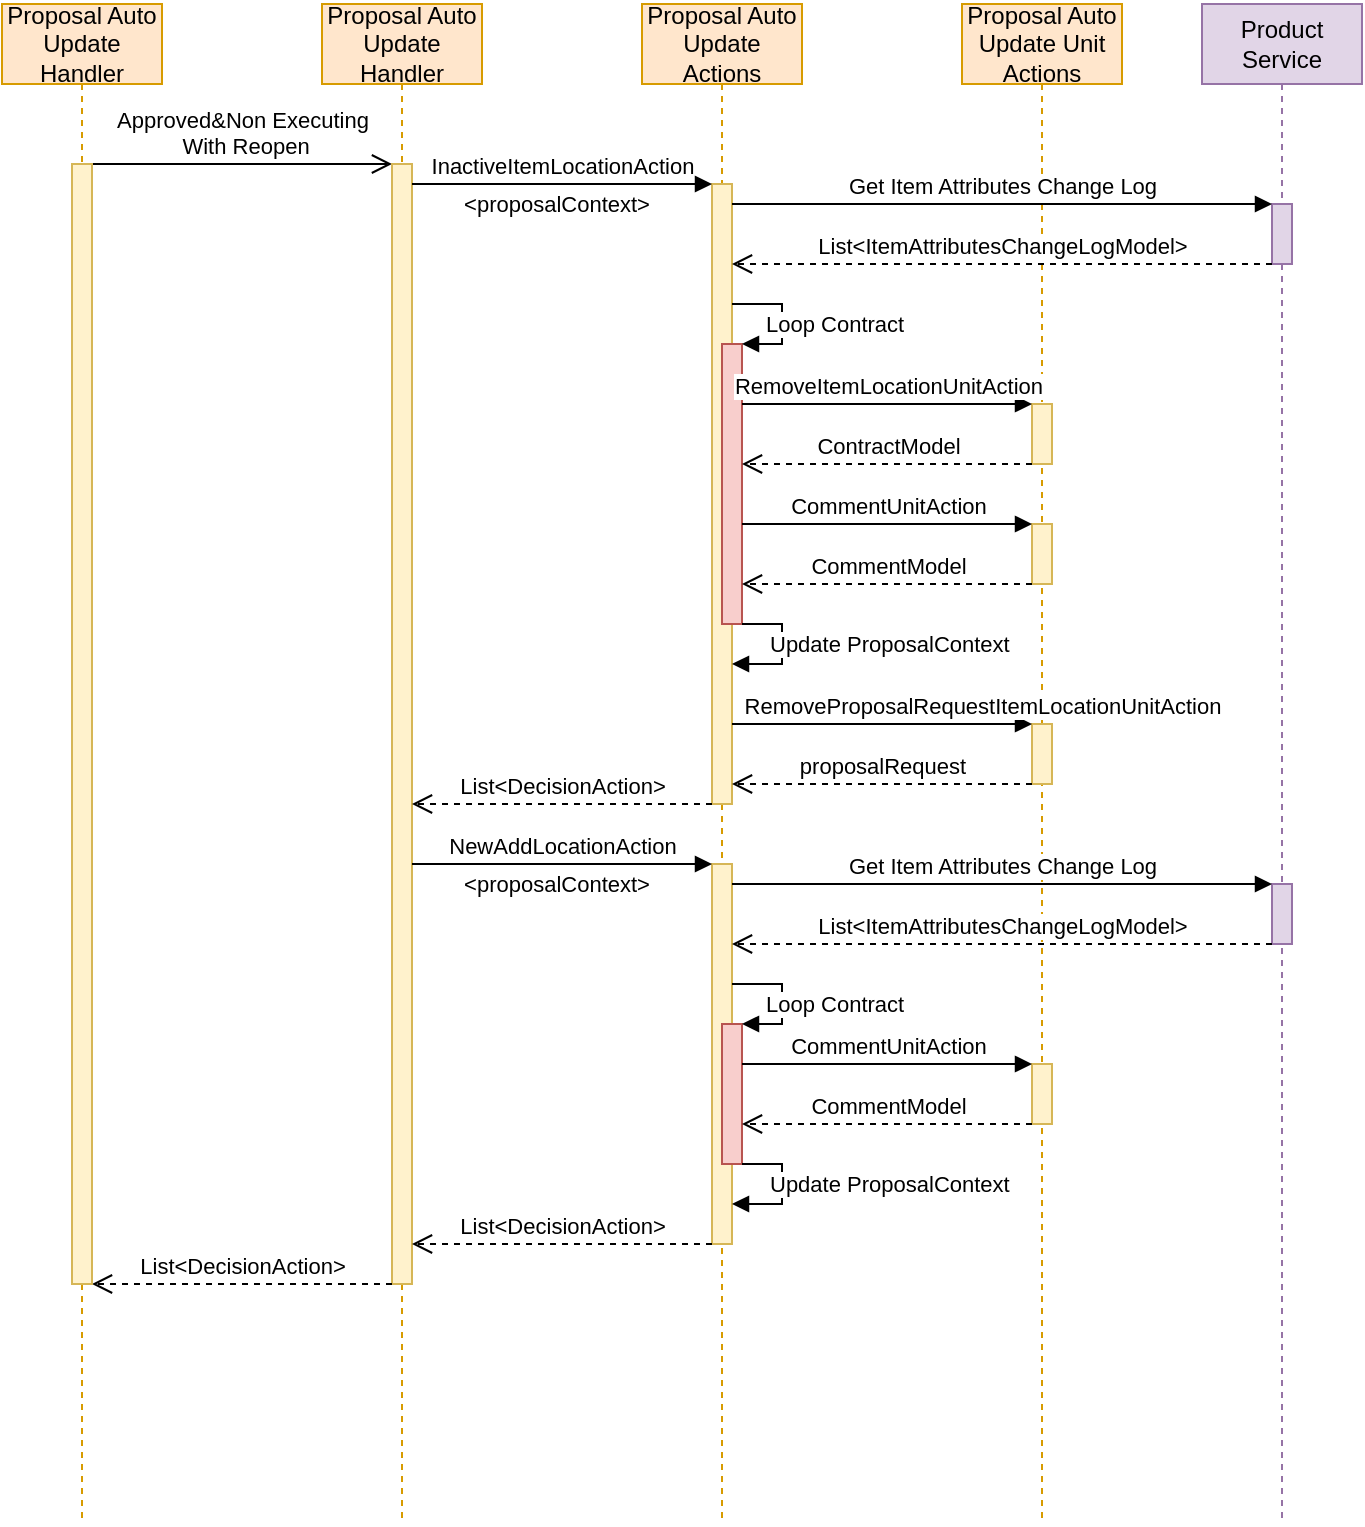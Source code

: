 <mxfile version="14.9.3" type="github">
  <diagram id="CGycDjPX22Euf9BJy-QL" name="Page-1">
    <mxGraphModel dx="836" dy="519" grid="1" gridSize="10" guides="1" tooltips="1" connect="1" arrows="1" fold="1" page="1" pageScale="1" pageWidth="827" pageHeight="1169" math="0" shadow="0">
      <root>
        <mxCell id="0" />
        <mxCell id="1" parent="0" />
        <mxCell id="GNY0xa0mMXAM1sH0xaiu-1" value="Proposal Auto Update Handler" style="shape=umlLifeline;perimeter=lifelinePerimeter;whiteSpace=wrap;html=1;container=1;collapsible=0;recursiveResize=0;outlineConnect=0;fillColor=#ffe6cc;strokeColor=#d79b00;" vertex="1" parent="1">
          <mxGeometry x="240" y="40" width="80" height="760" as="geometry" />
        </mxCell>
        <mxCell id="GNY0xa0mMXAM1sH0xaiu-3" value="Approved&amp;amp;Non Executing&lt;br&gt;&amp;nbsp;With Reopen" style="html=1;verticalAlign=bottom;startArrow=none;startFill=0;endArrow=open;startSize=6;endSize=8;" edge="1" parent="1" source="GNY0xa0mMXAM1sH0xaiu-43" target="GNY0xa0mMXAM1sH0xaiu-4">
          <mxGeometry width="80" relative="1" as="geometry">
            <mxPoint x="100" y="120" as="sourcePoint" />
            <mxPoint x="240" y="120" as="targetPoint" />
            <Array as="points">
              <mxPoint x="140" y="120" />
            </Array>
            <mxPoint as="offset" />
          </mxGeometry>
        </mxCell>
        <mxCell id="GNY0xa0mMXAM1sH0xaiu-4" value="" style="html=1;points=[];perimeter=orthogonalPerimeter;fillColor=#fff2cc;strokeColor=#d6b656;" vertex="1" parent="1">
          <mxGeometry x="275" y="120" width="10" height="560" as="geometry" />
        </mxCell>
        <mxCell id="GNY0xa0mMXAM1sH0xaiu-5" value="Proposal Auto Update Actions" style="shape=umlLifeline;perimeter=lifelinePerimeter;whiteSpace=wrap;html=1;container=1;collapsible=0;recursiveResize=0;outlineConnect=0;fillColor=#ffe6cc;strokeColor=#d79b00;" vertex="1" parent="1">
          <mxGeometry x="400" y="40" width="80" height="760" as="geometry" />
        </mxCell>
        <mxCell id="GNY0xa0mMXAM1sH0xaiu-6" value="" style="html=1;points=[];perimeter=orthogonalPerimeter;fillColor=#fff2cc;strokeColor=#d6b656;" vertex="1" parent="GNY0xa0mMXAM1sH0xaiu-5">
          <mxGeometry x="35" y="90" width="10" height="310" as="geometry" />
        </mxCell>
        <mxCell id="GNY0xa0mMXAM1sH0xaiu-15" value="" style="html=1;points=[];perimeter=orthogonalPerimeter;fillColor=#f8cecc;strokeColor=#b85450;" vertex="1" parent="GNY0xa0mMXAM1sH0xaiu-5">
          <mxGeometry x="40" y="170" width="10" height="140" as="geometry" />
        </mxCell>
        <mxCell id="GNY0xa0mMXAM1sH0xaiu-16" value="Loop Contract" style="edgeStyle=orthogonalEdgeStyle;html=1;align=left;spacingLeft=2;endArrow=block;rounded=0;entryX=1;entryY=0;" edge="1" target="GNY0xa0mMXAM1sH0xaiu-15" parent="GNY0xa0mMXAM1sH0xaiu-5" source="GNY0xa0mMXAM1sH0xaiu-6">
          <mxGeometry x="0.765" y="-10" relative="1" as="geometry">
            <mxPoint x="110" y="240" as="sourcePoint" />
            <Array as="points">
              <mxPoint x="70" y="150" />
              <mxPoint x="70" y="170" />
            </Array>
            <mxPoint as="offset" />
          </mxGeometry>
        </mxCell>
        <mxCell id="GNY0xa0mMXAM1sH0xaiu-24" value="Update ProposalContext" style="edgeStyle=orthogonalEdgeStyle;html=1;align=left;spacingLeft=2;endArrow=block;rounded=0;" edge="1" parent="GNY0xa0mMXAM1sH0xaiu-5" source="GNY0xa0mMXAM1sH0xaiu-15" target="GNY0xa0mMXAM1sH0xaiu-6">
          <mxGeometry x="0.538" y="-10" relative="1" as="geometry">
            <mxPoint x="80" y="330" as="sourcePoint" />
            <Array as="points">
              <mxPoint x="70" y="310" />
              <mxPoint x="70" y="330" />
            </Array>
            <mxPoint x="85" y="350" as="targetPoint" />
            <mxPoint as="offset" />
          </mxGeometry>
        </mxCell>
        <mxCell id="GNY0xa0mMXAM1sH0xaiu-7" value="InactiveItemLocationAction" style="html=1;verticalAlign=bottom;endArrow=block;" edge="1" parent="1" source="GNY0xa0mMXAM1sH0xaiu-4" target="GNY0xa0mMXAM1sH0xaiu-6">
          <mxGeometry width="80" relative="1" as="geometry">
            <mxPoint x="320" y="140" as="sourcePoint" />
            <mxPoint x="400" y="140" as="targetPoint" />
            <Array as="points">
              <mxPoint x="320" y="130" />
            </Array>
          </mxGeometry>
        </mxCell>
        <mxCell id="GNY0xa0mMXAM1sH0xaiu-25" value="&amp;lt;proposalContext&amp;gt;" style="edgeLabel;html=1;align=center;verticalAlign=middle;resizable=0;points=[];" vertex="1" connectable="0" parent="GNY0xa0mMXAM1sH0xaiu-7">
          <mxGeometry x="-0.182" relative="1" as="geometry">
            <mxPoint x="10" y="10" as="offset" />
          </mxGeometry>
        </mxCell>
        <mxCell id="GNY0xa0mMXAM1sH0xaiu-8" value="Proposal Auto Update Unit Actions" style="shape=umlLifeline;perimeter=lifelinePerimeter;whiteSpace=wrap;html=1;container=1;collapsible=0;recursiveResize=0;outlineConnect=0;fillColor=#ffe6cc;strokeColor=#d79b00;" vertex="1" parent="1">
          <mxGeometry x="560" y="40" width="80" height="760" as="geometry" />
        </mxCell>
        <mxCell id="GNY0xa0mMXAM1sH0xaiu-9" value="" style="html=1;points=[];perimeter=orthogonalPerimeter;fillColor=#fff2cc;strokeColor=#d6b656;" vertex="1" parent="GNY0xa0mMXAM1sH0xaiu-8">
          <mxGeometry x="35" y="260" width="10" height="30" as="geometry" />
        </mxCell>
        <mxCell id="GNY0xa0mMXAM1sH0xaiu-12" value="" style="html=1;points=[];perimeter=orthogonalPerimeter;fillColor=#fff2cc;strokeColor=#d6b656;" vertex="1" parent="GNY0xa0mMXAM1sH0xaiu-8">
          <mxGeometry x="35" y="200" width="10" height="30" as="geometry" />
        </mxCell>
        <mxCell id="GNY0xa0mMXAM1sH0xaiu-37" value="" style="html=1;points=[];perimeter=orthogonalPerimeter;fillColor=#fff2cc;strokeColor=#d6b656;" vertex="1" parent="GNY0xa0mMXAM1sH0xaiu-8">
          <mxGeometry x="35" y="530" width="10" height="30" as="geometry" />
        </mxCell>
        <mxCell id="GNY0xa0mMXAM1sH0xaiu-10" value="CommentUnitAction" style="html=1;verticalAlign=bottom;endArrow=block;" edge="1" parent="1" source="GNY0xa0mMXAM1sH0xaiu-15" target="GNY0xa0mMXAM1sH0xaiu-9">
          <mxGeometry width="80" relative="1" as="geometry">
            <mxPoint x="480" y="150" as="sourcePoint" />
            <mxPoint x="560" y="150" as="targetPoint" />
            <Array as="points">
              <mxPoint x="490" y="300" />
            </Array>
            <mxPoint as="offset" />
          </mxGeometry>
        </mxCell>
        <mxCell id="GNY0xa0mMXAM1sH0xaiu-11" value="CommentModel" style="html=1;verticalAlign=bottom;endArrow=open;dashed=1;endSize=8;" edge="1" parent="1" source="GNY0xa0mMXAM1sH0xaiu-9" target="GNY0xa0mMXAM1sH0xaiu-15">
          <mxGeometry relative="1" as="geometry">
            <mxPoint x="580" y="170" as="sourcePoint" />
            <mxPoint x="500" y="170" as="targetPoint" />
            <Array as="points">
              <mxPoint x="560" y="330" />
            </Array>
            <mxPoint as="offset" />
          </mxGeometry>
        </mxCell>
        <mxCell id="GNY0xa0mMXAM1sH0xaiu-13" value="RemoveItemLocationUnitAction" style="html=1;verticalAlign=bottom;endArrow=block;" edge="1" parent="1" source="GNY0xa0mMXAM1sH0xaiu-15" target="GNY0xa0mMXAM1sH0xaiu-12">
          <mxGeometry width="80" relative="1" as="geometry">
            <mxPoint x="490" y="220" as="sourcePoint" />
            <mxPoint x="540" y="210" as="targetPoint" />
            <Array as="points">
              <mxPoint x="470" y="240" />
            </Array>
          </mxGeometry>
        </mxCell>
        <mxCell id="GNY0xa0mMXAM1sH0xaiu-14" value="ContractModel" style="html=1;verticalAlign=bottom;endArrow=open;dashed=1;endSize=8;" edge="1" parent="1" source="GNY0xa0mMXAM1sH0xaiu-12" target="GNY0xa0mMXAM1sH0xaiu-15">
          <mxGeometry relative="1" as="geometry">
            <mxPoint x="560" y="220" as="sourcePoint" />
            <mxPoint x="480" y="260" as="targetPoint" />
            <Array as="points">
              <mxPoint x="560" y="270" />
            </Array>
          </mxGeometry>
        </mxCell>
        <mxCell id="GNY0xa0mMXAM1sH0xaiu-17" value="Product Service" style="shape=umlLifeline;perimeter=lifelinePerimeter;whiteSpace=wrap;html=1;container=1;collapsible=0;recursiveResize=0;outlineConnect=0;fillColor=#e1d5e7;strokeColor=#9673a6;" vertex="1" parent="1">
          <mxGeometry x="680" y="40" width="80" height="760" as="geometry" />
        </mxCell>
        <mxCell id="GNY0xa0mMXAM1sH0xaiu-20" value="" style="html=1;points=[];perimeter=orthogonalPerimeter;fillColor=#e1d5e7;strokeColor=#9673a6;" vertex="1" parent="GNY0xa0mMXAM1sH0xaiu-17">
          <mxGeometry x="35" y="100" width="10" height="30" as="geometry" />
        </mxCell>
        <mxCell id="GNY0xa0mMXAM1sH0xaiu-44" value="" style="html=1;points=[];perimeter=orthogonalPerimeter;fillColor=#e1d5e7;strokeColor=#9673a6;" vertex="1" parent="GNY0xa0mMXAM1sH0xaiu-17">
          <mxGeometry x="35" y="440" width="10" height="30" as="geometry" />
        </mxCell>
        <mxCell id="GNY0xa0mMXAM1sH0xaiu-19" value="Get Item Attributes Change Log" style="html=1;verticalAlign=bottom;endArrow=block;" edge="1" parent="1" source="GNY0xa0mMXAM1sH0xaiu-6" target="GNY0xa0mMXAM1sH0xaiu-20">
          <mxGeometry width="80" relative="1" as="geometry">
            <mxPoint x="420" y="140" as="sourcePoint" />
            <mxPoint x="500" y="140" as="targetPoint" />
            <Array as="points">
              <mxPoint x="450" y="140" />
            </Array>
          </mxGeometry>
        </mxCell>
        <mxCell id="GNY0xa0mMXAM1sH0xaiu-21" value="List&amp;lt;ItemAttributesChangeLogModel&amp;gt;" style="html=1;verticalAlign=bottom;endArrow=open;dashed=1;endSize=8;" edge="1" parent="1" source="GNY0xa0mMXAM1sH0xaiu-20" target="GNY0xa0mMXAM1sH0xaiu-6">
          <mxGeometry relative="1" as="geometry">
            <mxPoint x="680" y="160" as="sourcePoint" />
            <mxPoint x="600" y="160" as="targetPoint" />
            <Array as="points">
              <mxPoint x="670" y="170" />
            </Array>
          </mxGeometry>
        </mxCell>
        <mxCell id="GNY0xa0mMXAM1sH0xaiu-26" value="List&amp;lt;DecisionAction&amp;gt;" style="html=1;verticalAlign=bottom;endArrow=open;dashed=1;endSize=8;" edge="1" parent="1" source="GNY0xa0mMXAM1sH0xaiu-6" target="GNY0xa0mMXAM1sH0xaiu-4">
          <mxGeometry relative="1" as="geometry">
            <mxPoint x="380" y="380" as="sourcePoint" />
            <mxPoint x="300" y="380" as="targetPoint" />
            <Array as="points">
              <mxPoint x="370" y="440" />
            </Array>
          </mxGeometry>
        </mxCell>
        <mxCell id="GNY0xa0mMXAM1sH0xaiu-27" value="" style="html=1;points=[];perimeter=orthogonalPerimeter;fillColor=#fff2cc;strokeColor=#d6b656;" vertex="1" parent="1">
          <mxGeometry x="435" y="470" width="10" height="190" as="geometry" />
        </mxCell>
        <mxCell id="GNY0xa0mMXAM1sH0xaiu-28" value="NewAddLocationAction" style="html=1;verticalAlign=bottom;endArrow=block;" edge="1" parent="1" source="GNY0xa0mMXAM1sH0xaiu-4" target="GNY0xa0mMXAM1sH0xaiu-27">
          <mxGeometry width="80" relative="1" as="geometry">
            <mxPoint x="295" y="140" as="sourcePoint" />
            <mxPoint x="405" y="140" as="targetPoint" />
            <Array as="points">
              <mxPoint x="360" y="470" />
            </Array>
          </mxGeometry>
        </mxCell>
        <mxCell id="GNY0xa0mMXAM1sH0xaiu-29" value="&amp;lt;proposalContext&amp;gt;" style="edgeLabel;html=1;align=center;verticalAlign=middle;resizable=0;points=[];" vertex="1" connectable="0" parent="GNY0xa0mMXAM1sH0xaiu-28">
          <mxGeometry x="-0.182" relative="1" as="geometry">
            <mxPoint x="10" y="10" as="offset" />
          </mxGeometry>
        </mxCell>
        <mxCell id="GNY0xa0mMXAM1sH0xaiu-30" value="" style="html=1;points=[];perimeter=orthogonalPerimeter;fillColor=#fff2cc;strokeColor=#d6b656;" vertex="1" parent="1">
          <mxGeometry x="595" y="400" width="10" height="30" as="geometry" />
        </mxCell>
        <mxCell id="GNY0xa0mMXAM1sH0xaiu-31" value="RemoveProposalRequestItemLocationUnitAction" style="html=1;verticalAlign=bottom;endArrow=block;" edge="1" parent="1" source="GNY0xa0mMXAM1sH0xaiu-6" target="GNY0xa0mMXAM1sH0xaiu-30">
          <mxGeometry x="0.667" width="80" relative="1" as="geometry">
            <mxPoint x="460" y="250" as="sourcePoint" />
            <mxPoint x="605" y="250" as="targetPoint" />
            <Array as="points">
              <mxPoint x="470" y="400" />
            </Array>
            <mxPoint as="offset" />
          </mxGeometry>
        </mxCell>
        <mxCell id="GNY0xa0mMXAM1sH0xaiu-32" value="proposalRequest" style="html=1;verticalAlign=bottom;endArrow=open;dashed=1;endSize=8;" edge="1" parent="1" source="GNY0xa0mMXAM1sH0xaiu-30" target="GNY0xa0mMXAM1sH0xaiu-6">
          <mxGeometry relative="1" as="geometry">
            <mxPoint x="590" y="430" as="sourcePoint" />
            <mxPoint x="445" y="430" as="targetPoint" />
            <Array as="points">
              <mxPoint x="555" y="430" />
            </Array>
            <mxPoint as="offset" />
          </mxGeometry>
        </mxCell>
        <mxCell id="GNY0xa0mMXAM1sH0xaiu-33" value="List&amp;lt;DecisionAction&amp;gt;" style="html=1;verticalAlign=bottom;endArrow=open;dashed=1;endSize=8;" edge="1" parent="1" source="GNY0xa0mMXAM1sH0xaiu-27" target="GNY0xa0mMXAM1sH0xaiu-4">
          <mxGeometry relative="1" as="geometry">
            <mxPoint x="445" y="450" as="sourcePoint" />
            <mxPoint x="295" y="450" as="targetPoint" />
            <Array as="points">
              <mxPoint x="390" y="660" />
            </Array>
          </mxGeometry>
        </mxCell>
        <mxCell id="GNY0xa0mMXAM1sH0xaiu-34" value="" style="html=1;points=[];perimeter=orthogonalPerimeter;fillColor=#f8cecc;strokeColor=#b85450;" vertex="1" parent="1">
          <mxGeometry x="440" y="550" width="10" height="70" as="geometry" />
        </mxCell>
        <mxCell id="GNY0xa0mMXAM1sH0xaiu-35" value="Update ProposalContext" style="edgeStyle=orthogonalEdgeStyle;html=1;align=left;spacingLeft=2;endArrow=block;rounded=0;" edge="1" parent="1" source="GNY0xa0mMXAM1sH0xaiu-34">
          <mxGeometry x="0.538" y="-10" relative="1" as="geometry">
            <mxPoint x="450" y="590" as="sourcePoint" />
            <Array as="points">
              <mxPoint x="470" y="620" />
              <mxPoint x="470" y="640" />
            </Array>
            <mxPoint x="445" y="640" as="targetPoint" />
            <mxPoint as="offset" />
          </mxGeometry>
        </mxCell>
        <mxCell id="GNY0xa0mMXAM1sH0xaiu-36" value="Loop Contract" style="edgeStyle=orthogonalEdgeStyle;html=1;align=left;spacingLeft=2;endArrow=block;rounded=0;" edge="1" parent="1" target="GNY0xa0mMXAM1sH0xaiu-34">
          <mxGeometry x="0.765" y="-10" relative="1" as="geometry">
            <mxPoint x="445" y="530" as="sourcePoint" />
            <Array as="points">
              <mxPoint x="470" y="530" />
              <mxPoint x="470" y="550" />
            </Array>
            <mxPoint x="475" y="560" as="targetPoint" />
            <mxPoint as="offset" />
          </mxGeometry>
        </mxCell>
        <mxCell id="GNY0xa0mMXAM1sH0xaiu-39" value="CommentModel" style="html=1;verticalAlign=bottom;endArrow=open;dashed=1;endSize=8;" edge="1" parent="1" source="GNY0xa0mMXAM1sH0xaiu-37" target="GNY0xa0mMXAM1sH0xaiu-34">
          <mxGeometry relative="1" as="geometry">
            <mxPoint x="580" y="430" as="sourcePoint" />
            <mxPoint x="450" y="590" as="targetPoint" />
            <Array as="points">
              <mxPoint x="560" y="600" />
            </Array>
            <mxPoint as="offset" />
          </mxGeometry>
        </mxCell>
        <mxCell id="GNY0xa0mMXAM1sH0xaiu-38" value="CommentUnitAction" style="html=1;verticalAlign=bottom;endArrow=block;" edge="1" parent="1" target="GNY0xa0mMXAM1sH0xaiu-37" source="GNY0xa0mMXAM1sH0xaiu-34">
          <mxGeometry width="80" relative="1" as="geometry">
            <mxPoint x="450" y="560" as="sourcePoint" />
            <mxPoint x="560" y="410" as="targetPoint" />
            <Array as="points">
              <mxPoint x="490" y="570" />
            </Array>
            <mxPoint as="offset" />
          </mxGeometry>
        </mxCell>
        <mxCell id="GNY0xa0mMXAM1sH0xaiu-41" value="List&amp;lt;DecisionAction&amp;gt;" style="html=1;verticalAlign=bottom;endArrow=open;dashed=1;endSize=8;" edge="1" parent="1" source="GNY0xa0mMXAM1sH0xaiu-4" target="GNY0xa0mMXAM1sH0xaiu-43">
          <mxGeometry relative="1" as="geometry">
            <mxPoint x="240" y="610" as="sourcePoint" />
            <mxPoint x="100" y="620" as="targetPoint" />
            <Array as="points">
              <mxPoint x="180" y="680" />
            </Array>
          </mxGeometry>
        </mxCell>
        <mxCell id="GNY0xa0mMXAM1sH0xaiu-42" value="Proposal Auto Update Handler" style="shape=umlLifeline;perimeter=lifelinePerimeter;whiteSpace=wrap;html=1;container=1;collapsible=0;recursiveResize=0;outlineConnect=0;fillColor=#ffe6cc;strokeColor=#d79b00;" vertex="1" parent="1">
          <mxGeometry x="80" y="40" width="80" height="760" as="geometry" />
        </mxCell>
        <mxCell id="GNY0xa0mMXAM1sH0xaiu-43" value="" style="html=1;points=[];perimeter=orthogonalPerimeter;fillColor=#fff2cc;strokeColor=#d6b656;" vertex="1" parent="GNY0xa0mMXAM1sH0xaiu-42">
          <mxGeometry x="35" y="80" width="10" height="560" as="geometry" />
        </mxCell>
        <mxCell id="GNY0xa0mMXAM1sH0xaiu-45" value="Get Item Attributes Change Log" style="html=1;verticalAlign=bottom;endArrow=block;" edge="1" parent="1" target="GNY0xa0mMXAM1sH0xaiu-44" source="GNY0xa0mMXAM1sH0xaiu-27">
          <mxGeometry width="80" relative="1" as="geometry">
            <mxPoint x="445" y="480" as="sourcePoint" />
            <mxPoint x="500" y="480" as="targetPoint" />
            <Array as="points">
              <mxPoint x="450" y="480" />
            </Array>
          </mxGeometry>
        </mxCell>
        <mxCell id="GNY0xa0mMXAM1sH0xaiu-46" value="List&amp;lt;ItemAttributesChangeLogModel&amp;gt;" style="html=1;verticalAlign=bottom;endArrow=open;dashed=1;endSize=8;" edge="1" parent="1" source="GNY0xa0mMXAM1sH0xaiu-44" target="GNY0xa0mMXAM1sH0xaiu-27">
          <mxGeometry relative="1" as="geometry">
            <mxPoint x="680" y="500" as="sourcePoint" />
            <mxPoint x="445" y="510" as="targetPoint" />
            <Array as="points">
              <mxPoint x="670" y="510" />
            </Array>
          </mxGeometry>
        </mxCell>
      </root>
    </mxGraphModel>
  </diagram>
</mxfile>
